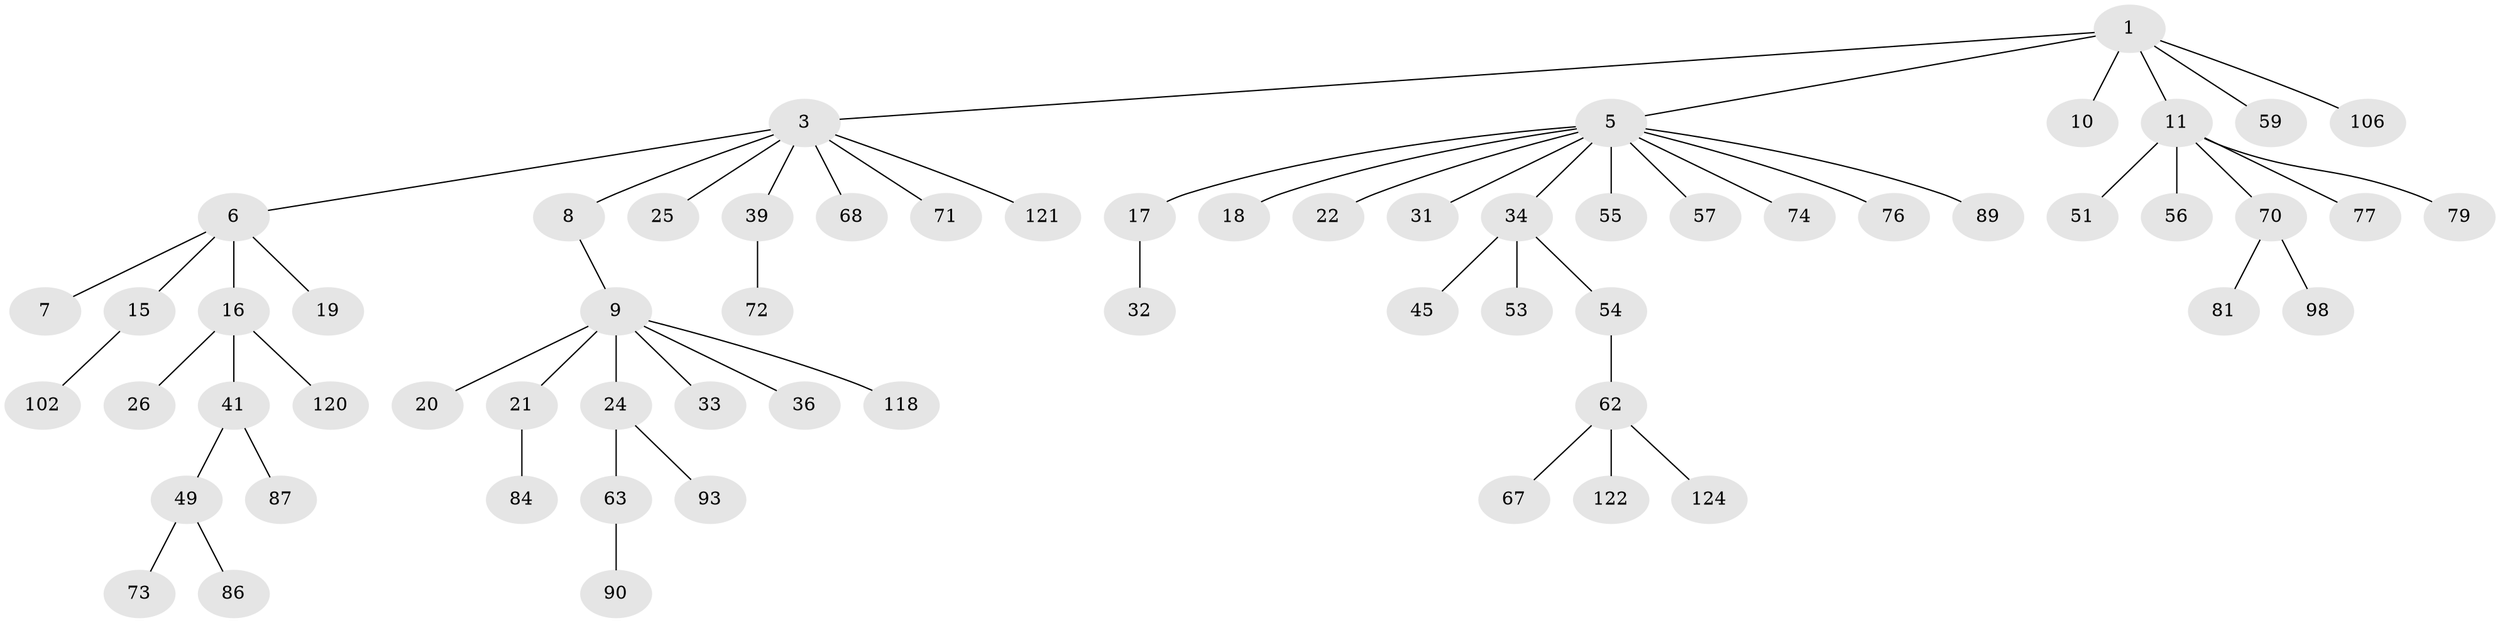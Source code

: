 // original degree distribution, {4: 0.08661417322834646, 6: 0.03937007874015748, 7: 0.007874015748031496, 5: 0.023622047244094488, 2: 0.2283464566929134, 1: 0.5354330708661418, 3: 0.07874015748031496}
// Generated by graph-tools (version 1.1) at 2025/15/03/09/25 04:15:36]
// undirected, 63 vertices, 62 edges
graph export_dot {
graph [start="1"]
  node [color=gray90,style=filled];
  1 [super="+2"];
  3 [super="+4+50+47+28"];
  5 [super="+12+13+43"];
  6;
  7 [super="+105+108+60"];
  8;
  9 [super="+14+116+61"];
  10 [super="+83"];
  11 [super="+30+27+69"];
  15;
  16;
  17 [super="+23"];
  18;
  19;
  20;
  21 [super="+52+48"];
  22;
  24 [super="+58+85"];
  25 [super="+37"];
  26;
  31 [super="+46"];
  32 [super="+96+40"];
  33;
  34 [super="+38+42"];
  36;
  39 [super="+100+65"];
  41 [super="+64+126"];
  45 [super="+82"];
  49 [super="+75"];
  51;
  53 [super="+112"];
  54;
  55;
  56;
  57;
  59 [super="+91"];
  62;
  63;
  67;
  68;
  70;
  71;
  72;
  73;
  74;
  76;
  77 [super="+78+80"];
  79 [super="+101"];
  81;
  84;
  86;
  87 [super="+115"];
  89;
  90;
  93;
  98;
  102;
  106 [super="+123"];
  118 [super="+125"];
  120;
  121;
  122;
  124;
  1 -- 3;
  1 -- 5;
  1 -- 11;
  1 -- 10;
  1 -- 59;
  1 -- 106;
  3 -- 68;
  3 -- 6;
  3 -- 39;
  3 -- 8;
  3 -- 121;
  3 -- 25;
  3 -- 71;
  5 -- 31;
  5 -- 74;
  5 -- 76;
  5 -- 89;
  5 -- 17;
  5 -- 57;
  5 -- 18;
  5 -- 34;
  5 -- 22;
  5 -- 55;
  6 -- 7;
  6 -- 15;
  6 -- 16;
  6 -- 19;
  8 -- 9;
  9 -- 21;
  9 -- 36;
  9 -- 33;
  9 -- 20;
  9 -- 118;
  9 -- 24;
  11 -- 51;
  11 -- 70;
  11 -- 56;
  11 -- 79;
  11 -- 77;
  15 -- 102;
  16 -- 26;
  16 -- 41;
  16 -- 120;
  17 -- 32;
  21 -- 84;
  24 -- 63;
  24 -- 93;
  34 -- 45;
  34 -- 53;
  34 -- 54;
  39 -- 72;
  41 -- 49;
  41 -- 87;
  49 -- 73;
  49 -- 86;
  54 -- 62;
  62 -- 67;
  62 -- 122;
  62 -- 124;
  63 -- 90;
  70 -- 81;
  70 -- 98;
}

